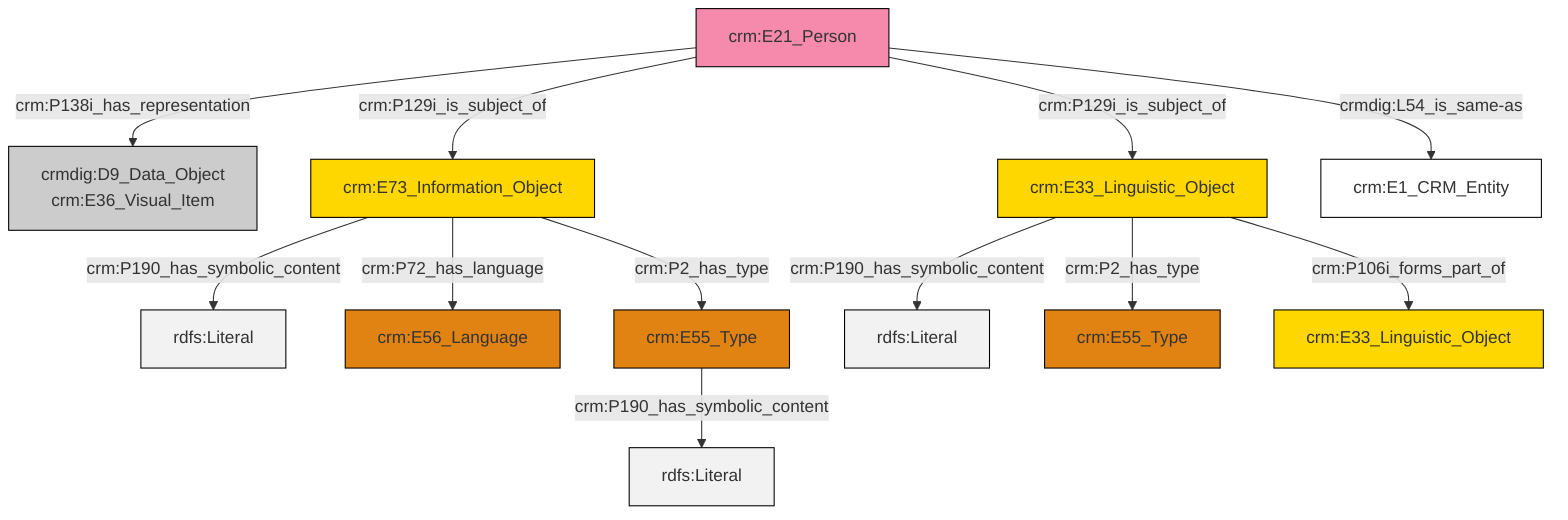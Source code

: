 graph TD
classDef Literal fill:#f2f2f2,stroke:#000000;
classDef CRM_Entity fill:#FFFFFF,stroke:#000000;
classDef Temporal_Entity fill:#00C9E6, stroke:#000000;
classDef Type fill:#E18312, stroke:#000000;
classDef Time-Span fill:#2C9C91, stroke:#000000;
classDef Appellation fill:#FFEB7F, stroke:#000000;
classDef Place fill:#008836, stroke:#000000;
classDef Persistent_Item fill:#B266B2, stroke:#000000;
classDef Conceptual_Object fill:#FFD700, stroke:#000000;
classDef Physical_Thing fill:#D2B48C, stroke:#000000;
classDef Actor fill:#f58aad, stroke:#000000;
classDef PC_Classes fill:#4ce600, stroke:#000000;
classDef Multi fill:#cccccc,stroke:#000000;

0["crm:E21_Person"]:::Actor -->|crm:P138i_has_representation| 8["crmdig:D9_Data_Object<br>crm:E36_Visual_Item"]:::Multi
0["crm:E21_Person"]:::Actor -->|crm:P129i_is_subject_of| 12["crm:E73_Information_Object"]:::Conceptual_Object
0["crm:E21_Person"]:::Actor -->|crm:P129i_is_subject_of| 13["crm:E33_Linguistic_Object"]:::Conceptual_Object
13["crm:E33_Linguistic_Object"]:::Conceptual_Object -->|crm:P190_has_symbolic_content| 15[rdfs:Literal]:::Literal
0["crm:E21_Person"]:::Actor -->|crmdig:L54_is_same-as| 6["crm:E1_CRM_Entity"]:::CRM_Entity
9["crm:E55_Type"]:::Type -->|crm:P190_has_symbolic_content| 16[rdfs:Literal]:::Literal
12["crm:E73_Information_Object"]:::Conceptual_Object -->|crm:P190_has_symbolic_content| 17[rdfs:Literal]:::Literal
13["crm:E33_Linguistic_Object"]:::Conceptual_Object -->|crm:P2_has_type| 4["crm:E55_Type"]:::Type
13["crm:E33_Linguistic_Object"]:::Conceptual_Object -->|crm:P106i_forms_part_of| 2["crm:E33_Linguistic_Object"]:::Conceptual_Object
12["crm:E73_Information_Object"]:::Conceptual_Object -->|crm:P72_has_language| 20["crm:E56_Language"]:::Type
12["crm:E73_Information_Object"]:::Conceptual_Object -->|crm:P2_has_type| 9["crm:E55_Type"]:::Type